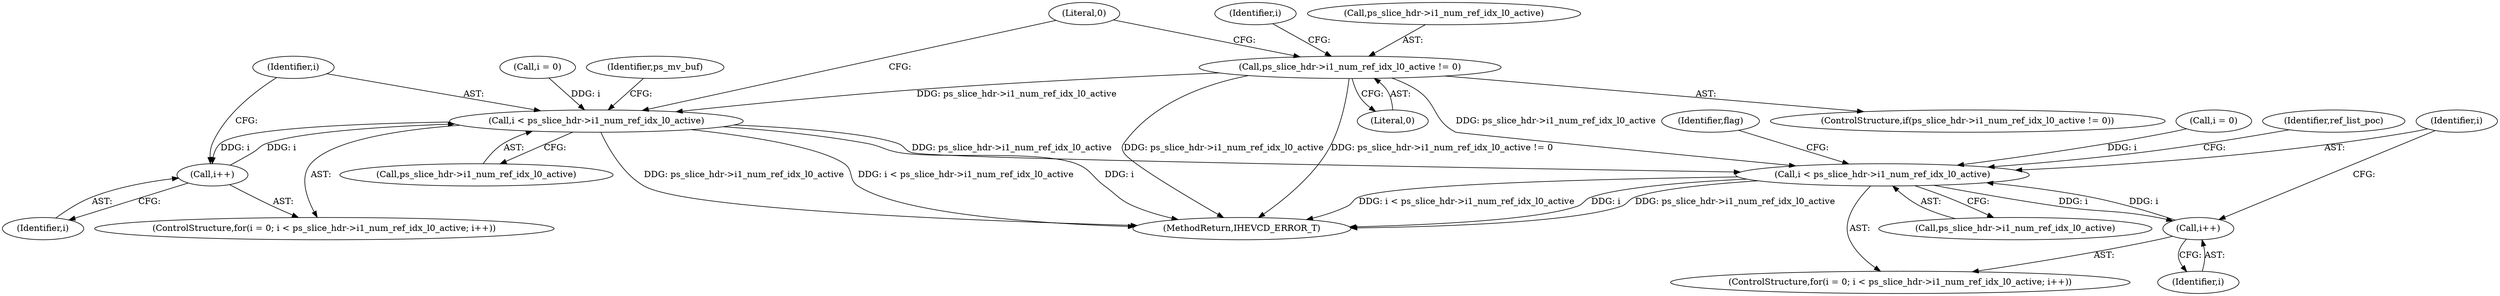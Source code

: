 digraph "0_Android_2b9fb0c2074d370a254b35e2489de2d94943578d@pointer" {
"1000639" [label="(Call,ps_slice_hdr->i1_num_ref_idx_l0_active != 0)"];
"1000649" [label="(Call,i < ps_slice_hdr->i1_num_ref_idx_l0_active)"];
"1000654" [label="(Call,i++)"];
"1000743" [label="(Call,i < ps_slice_hdr->i1_num_ref_idx_l0_active)"];
"1000748" [label="(Call,i++)"];
"1000650" [label="(Identifier,i)"];
"1000654" [label="(Call,i++)"];
"1000646" [label="(Call,i = 0)"];
"1000651" [label="(Call,ps_slice_hdr->i1_num_ref_idx_l0_active)"];
"1000645" [label="(ControlStructure,for(i = 0; i < ps_slice_hdr->i1_num_ref_idx_l0_active; i++))"];
"1000748" [label="(Call,i++)"];
"1000743" [label="(Call,i < ps_slice_hdr->i1_num_ref_idx_l0_active)"];
"1000661" [label="(Identifier,ps_mv_buf)"];
"1000775" [label="(Identifier,flag)"];
"1000643" [label="(Literal,0)"];
"1005291" [label="(MethodReturn,IHEVCD_ERROR_T)"];
"1000740" [label="(Call,i = 0)"];
"1000640" [label="(Call,ps_slice_hdr->i1_num_ref_idx_l0_active)"];
"1000739" [label="(ControlStructure,for(i = 0; i < ps_slice_hdr->i1_num_ref_idx_l0_active; i++))"];
"1000714" [label="(Literal,0)"];
"1000647" [label="(Identifier,i)"];
"1000639" [label="(Call,ps_slice_hdr->i1_num_ref_idx_l0_active != 0)"];
"1000749" [label="(Identifier,i)"];
"1000745" [label="(Call,ps_slice_hdr->i1_num_ref_idx_l0_active)"];
"1000752" [label="(Identifier,ref_list_poc)"];
"1000655" [label="(Identifier,i)"];
"1000744" [label="(Identifier,i)"];
"1000649" [label="(Call,i < ps_slice_hdr->i1_num_ref_idx_l0_active)"];
"1000638" [label="(ControlStructure,if(ps_slice_hdr->i1_num_ref_idx_l0_active != 0))"];
"1000639" -> "1000638"  [label="AST: "];
"1000639" -> "1000643"  [label="CFG: "];
"1000640" -> "1000639"  [label="AST: "];
"1000643" -> "1000639"  [label="AST: "];
"1000647" -> "1000639"  [label="CFG: "];
"1000714" -> "1000639"  [label="CFG: "];
"1000639" -> "1005291"  [label="DDG: ps_slice_hdr->i1_num_ref_idx_l0_active != 0"];
"1000639" -> "1005291"  [label="DDG: ps_slice_hdr->i1_num_ref_idx_l0_active"];
"1000639" -> "1000649"  [label="DDG: ps_slice_hdr->i1_num_ref_idx_l0_active"];
"1000639" -> "1000743"  [label="DDG: ps_slice_hdr->i1_num_ref_idx_l0_active"];
"1000649" -> "1000645"  [label="AST: "];
"1000649" -> "1000651"  [label="CFG: "];
"1000650" -> "1000649"  [label="AST: "];
"1000651" -> "1000649"  [label="AST: "];
"1000661" -> "1000649"  [label="CFG: "];
"1000714" -> "1000649"  [label="CFG: "];
"1000649" -> "1005291"  [label="DDG: i"];
"1000649" -> "1005291"  [label="DDG: ps_slice_hdr->i1_num_ref_idx_l0_active"];
"1000649" -> "1005291"  [label="DDG: i < ps_slice_hdr->i1_num_ref_idx_l0_active"];
"1000654" -> "1000649"  [label="DDG: i"];
"1000646" -> "1000649"  [label="DDG: i"];
"1000649" -> "1000654"  [label="DDG: i"];
"1000649" -> "1000743"  [label="DDG: ps_slice_hdr->i1_num_ref_idx_l0_active"];
"1000654" -> "1000645"  [label="AST: "];
"1000654" -> "1000655"  [label="CFG: "];
"1000655" -> "1000654"  [label="AST: "];
"1000650" -> "1000654"  [label="CFG: "];
"1000743" -> "1000739"  [label="AST: "];
"1000743" -> "1000745"  [label="CFG: "];
"1000744" -> "1000743"  [label="AST: "];
"1000745" -> "1000743"  [label="AST: "];
"1000752" -> "1000743"  [label="CFG: "];
"1000775" -> "1000743"  [label="CFG: "];
"1000743" -> "1005291"  [label="DDG: i"];
"1000743" -> "1005291"  [label="DDG: ps_slice_hdr->i1_num_ref_idx_l0_active"];
"1000743" -> "1005291"  [label="DDG: i < ps_slice_hdr->i1_num_ref_idx_l0_active"];
"1000748" -> "1000743"  [label="DDG: i"];
"1000740" -> "1000743"  [label="DDG: i"];
"1000743" -> "1000748"  [label="DDG: i"];
"1000748" -> "1000739"  [label="AST: "];
"1000748" -> "1000749"  [label="CFG: "];
"1000749" -> "1000748"  [label="AST: "];
"1000744" -> "1000748"  [label="CFG: "];
}
